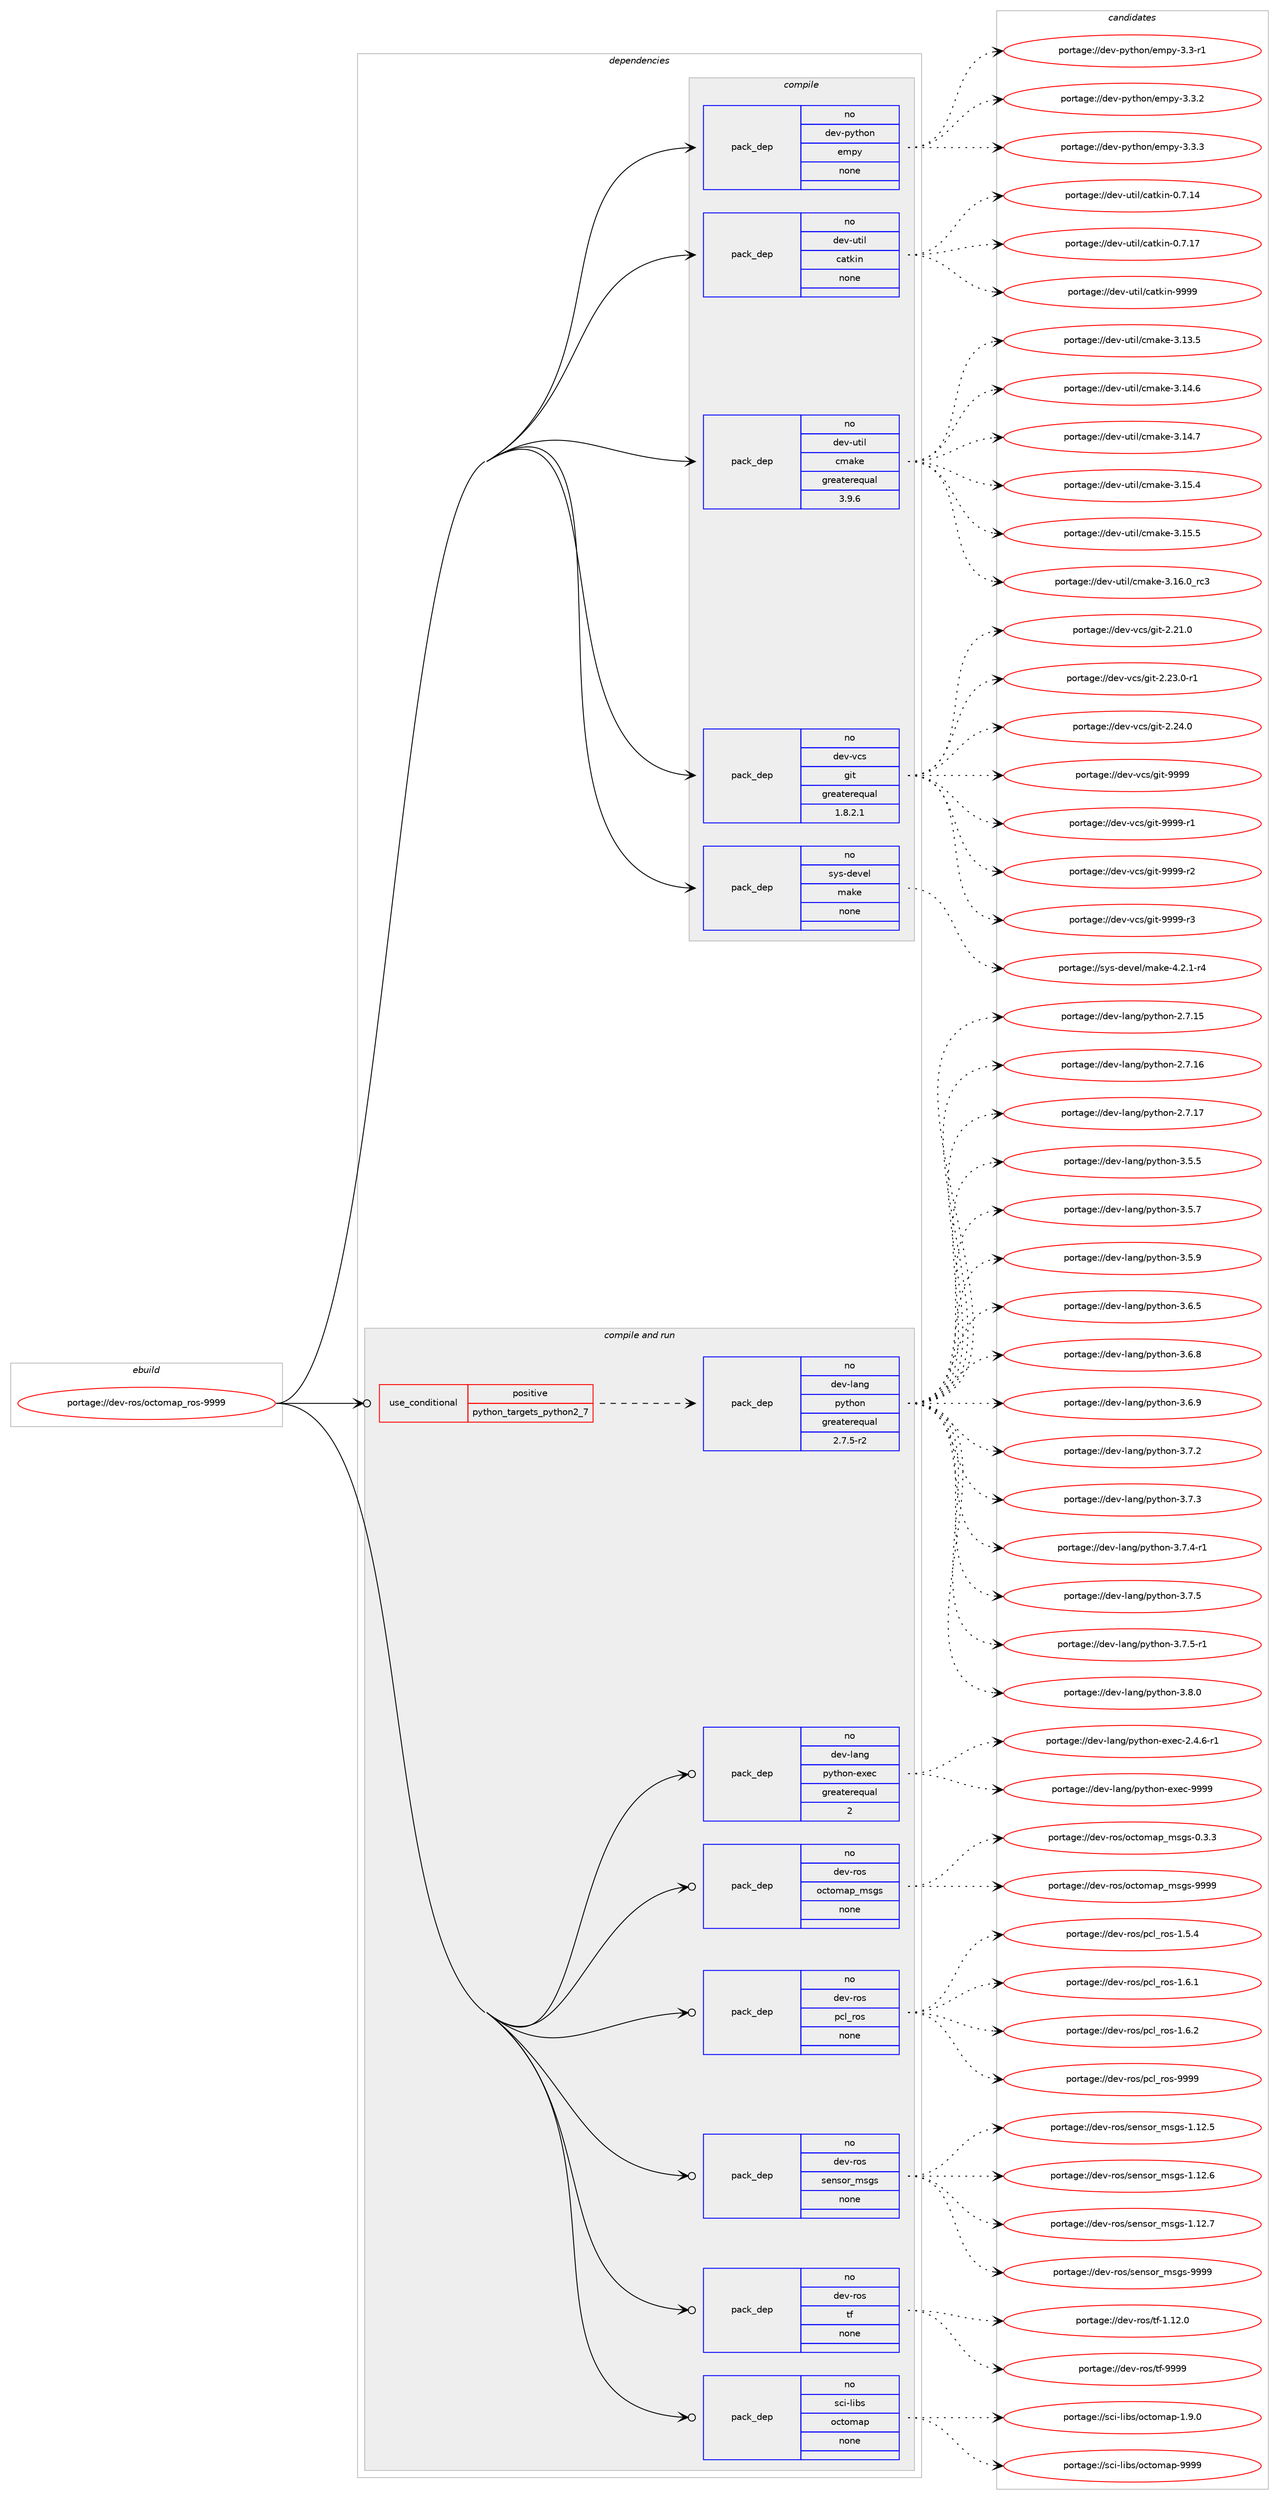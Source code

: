 digraph prolog {

# *************
# Graph options
# *************

newrank=true;
concentrate=true;
compound=true;
graph [rankdir=LR,fontname=Helvetica,fontsize=10,ranksep=1.5];#, ranksep=2.5, nodesep=0.2];
edge  [arrowhead=vee];
node  [fontname=Helvetica,fontsize=10];

# **********
# The ebuild
# **********

subgraph cluster_leftcol {
color=gray;
rank=same;
label=<<i>ebuild</i>>;
id [label="portage://dev-ros/octomap_ros-9999", color=red, width=4, href="../dev-ros/octomap_ros-9999.svg"];
}

# ****************
# The dependencies
# ****************

subgraph cluster_midcol {
color=gray;
label=<<i>dependencies</i>>;
subgraph cluster_compile {
fillcolor="#eeeeee";
style=filled;
label=<<i>compile</i>>;
subgraph pack145655 {
dependency192435 [label=<<TABLE BORDER="0" CELLBORDER="1" CELLSPACING="0" CELLPADDING="4" WIDTH="220"><TR><TD ROWSPAN="6" CELLPADDING="30">pack_dep</TD></TR><TR><TD WIDTH="110">no</TD></TR><TR><TD>dev-python</TD></TR><TR><TD>empy</TD></TR><TR><TD>none</TD></TR><TR><TD></TD></TR></TABLE>>, shape=none, color=blue];
}
id:e -> dependency192435:w [weight=20,style="solid",arrowhead="vee"];
subgraph pack145656 {
dependency192436 [label=<<TABLE BORDER="0" CELLBORDER="1" CELLSPACING="0" CELLPADDING="4" WIDTH="220"><TR><TD ROWSPAN="6" CELLPADDING="30">pack_dep</TD></TR><TR><TD WIDTH="110">no</TD></TR><TR><TD>dev-util</TD></TR><TR><TD>catkin</TD></TR><TR><TD>none</TD></TR><TR><TD></TD></TR></TABLE>>, shape=none, color=blue];
}
id:e -> dependency192436:w [weight=20,style="solid",arrowhead="vee"];
subgraph pack145657 {
dependency192437 [label=<<TABLE BORDER="0" CELLBORDER="1" CELLSPACING="0" CELLPADDING="4" WIDTH="220"><TR><TD ROWSPAN="6" CELLPADDING="30">pack_dep</TD></TR><TR><TD WIDTH="110">no</TD></TR><TR><TD>dev-util</TD></TR><TR><TD>cmake</TD></TR><TR><TD>greaterequal</TD></TR><TR><TD>3.9.6</TD></TR></TABLE>>, shape=none, color=blue];
}
id:e -> dependency192437:w [weight=20,style="solid",arrowhead="vee"];
subgraph pack145658 {
dependency192438 [label=<<TABLE BORDER="0" CELLBORDER="1" CELLSPACING="0" CELLPADDING="4" WIDTH="220"><TR><TD ROWSPAN="6" CELLPADDING="30">pack_dep</TD></TR><TR><TD WIDTH="110">no</TD></TR><TR><TD>dev-vcs</TD></TR><TR><TD>git</TD></TR><TR><TD>greaterequal</TD></TR><TR><TD>1.8.2.1</TD></TR></TABLE>>, shape=none, color=blue];
}
id:e -> dependency192438:w [weight=20,style="solid",arrowhead="vee"];
subgraph pack145659 {
dependency192439 [label=<<TABLE BORDER="0" CELLBORDER="1" CELLSPACING="0" CELLPADDING="4" WIDTH="220"><TR><TD ROWSPAN="6" CELLPADDING="30">pack_dep</TD></TR><TR><TD WIDTH="110">no</TD></TR><TR><TD>sys-devel</TD></TR><TR><TD>make</TD></TR><TR><TD>none</TD></TR><TR><TD></TD></TR></TABLE>>, shape=none, color=blue];
}
id:e -> dependency192439:w [weight=20,style="solid",arrowhead="vee"];
}
subgraph cluster_compileandrun {
fillcolor="#eeeeee";
style=filled;
label=<<i>compile and run</i>>;
subgraph cond43352 {
dependency192440 [label=<<TABLE BORDER="0" CELLBORDER="1" CELLSPACING="0" CELLPADDING="4"><TR><TD ROWSPAN="3" CELLPADDING="10">use_conditional</TD></TR><TR><TD>positive</TD></TR><TR><TD>python_targets_python2_7</TD></TR></TABLE>>, shape=none, color=red];
subgraph pack145660 {
dependency192441 [label=<<TABLE BORDER="0" CELLBORDER="1" CELLSPACING="0" CELLPADDING="4" WIDTH="220"><TR><TD ROWSPAN="6" CELLPADDING="30">pack_dep</TD></TR><TR><TD WIDTH="110">no</TD></TR><TR><TD>dev-lang</TD></TR><TR><TD>python</TD></TR><TR><TD>greaterequal</TD></TR><TR><TD>2.7.5-r2</TD></TR></TABLE>>, shape=none, color=blue];
}
dependency192440:e -> dependency192441:w [weight=20,style="dashed",arrowhead="vee"];
}
id:e -> dependency192440:w [weight=20,style="solid",arrowhead="odotvee"];
subgraph pack145661 {
dependency192442 [label=<<TABLE BORDER="0" CELLBORDER="1" CELLSPACING="0" CELLPADDING="4" WIDTH="220"><TR><TD ROWSPAN="6" CELLPADDING="30">pack_dep</TD></TR><TR><TD WIDTH="110">no</TD></TR><TR><TD>dev-lang</TD></TR><TR><TD>python-exec</TD></TR><TR><TD>greaterequal</TD></TR><TR><TD>2</TD></TR></TABLE>>, shape=none, color=blue];
}
id:e -> dependency192442:w [weight=20,style="solid",arrowhead="odotvee"];
subgraph pack145662 {
dependency192443 [label=<<TABLE BORDER="0" CELLBORDER="1" CELLSPACING="0" CELLPADDING="4" WIDTH="220"><TR><TD ROWSPAN="6" CELLPADDING="30">pack_dep</TD></TR><TR><TD WIDTH="110">no</TD></TR><TR><TD>dev-ros</TD></TR><TR><TD>octomap_msgs</TD></TR><TR><TD>none</TD></TR><TR><TD></TD></TR></TABLE>>, shape=none, color=blue];
}
id:e -> dependency192443:w [weight=20,style="solid",arrowhead="odotvee"];
subgraph pack145663 {
dependency192444 [label=<<TABLE BORDER="0" CELLBORDER="1" CELLSPACING="0" CELLPADDING="4" WIDTH="220"><TR><TD ROWSPAN="6" CELLPADDING="30">pack_dep</TD></TR><TR><TD WIDTH="110">no</TD></TR><TR><TD>dev-ros</TD></TR><TR><TD>pcl_ros</TD></TR><TR><TD>none</TD></TR><TR><TD></TD></TR></TABLE>>, shape=none, color=blue];
}
id:e -> dependency192444:w [weight=20,style="solid",arrowhead="odotvee"];
subgraph pack145664 {
dependency192445 [label=<<TABLE BORDER="0" CELLBORDER="1" CELLSPACING="0" CELLPADDING="4" WIDTH="220"><TR><TD ROWSPAN="6" CELLPADDING="30">pack_dep</TD></TR><TR><TD WIDTH="110">no</TD></TR><TR><TD>dev-ros</TD></TR><TR><TD>sensor_msgs</TD></TR><TR><TD>none</TD></TR><TR><TD></TD></TR></TABLE>>, shape=none, color=blue];
}
id:e -> dependency192445:w [weight=20,style="solid",arrowhead="odotvee"];
subgraph pack145665 {
dependency192446 [label=<<TABLE BORDER="0" CELLBORDER="1" CELLSPACING="0" CELLPADDING="4" WIDTH="220"><TR><TD ROWSPAN="6" CELLPADDING="30">pack_dep</TD></TR><TR><TD WIDTH="110">no</TD></TR><TR><TD>dev-ros</TD></TR><TR><TD>tf</TD></TR><TR><TD>none</TD></TR><TR><TD></TD></TR></TABLE>>, shape=none, color=blue];
}
id:e -> dependency192446:w [weight=20,style="solid",arrowhead="odotvee"];
subgraph pack145666 {
dependency192447 [label=<<TABLE BORDER="0" CELLBORDER="1" CELLSPACING="0" CELLPADDING="4" WIDTH="220"><TR><TD ROWSPAN="6" CELLPADDING="30">pack_dep</TD></TR><TR><TD WIDTH="110">no</TD></TR><TR><TD>sci-libs</TD></TR><TR><TD>octomap</TD></TR><TR><TD>none</TD></TR><TR><TD></TD></TR></TABLE>>, shape=none, color=blue];
}
id:e -> dependency192447:w [weight=20,style="solid",arrowhead="odotvee"];
}
subgraph cluster_run {
fillcolor="#eeeeee";
style=filled;
label=<<i>run</i>>;
}
}

# **************
# The candidates
# **************

subgraph cluster_choices {
rank=same;
color=gray;
label=<<i>candidates</i>>;

subgraph choice145655 {
color=black;
nodesep=1;
choiceportage1001011184511212111610411111047101109112121455146514511449 [label="portage://dev-python/empy-3.3-r1", color=red, width=4,href="../dev-python/empy-3.3-r1.svg"];
choiceportage1001011184511212111610411111047101109112121455146514650 [label="portage://dev-python/empy-3.3.2", color=red, width=4,href="../dev-python/empy-3.3.2.svg"];
choiceportage1001011184511212111610411111047101109112121455146514651 [label="portage://dev-python/empy-3.3.3", color=red, width=4,href="../dev-python/empy-3.3.3.svg"];
dependency192435:e -> choiceportage1001011184511212111610411111047101109112121455146514511449:w [style=dotted,weight="100"];
dependency192435:e -> choiceportage1001011184511212111610411111047101109112121455146514650:w [style=dotted,weight="100"];
dependency192435:e -> choiceportage1001011184511212111610411111047101109112121455146514651:w [style=dotted,weight="100"];
}
subgraph choice145656 {
color=black;
nodesep=1;
choiceportage1001011184511711610510847999711610710511045484655464952 [label="portage://dev-util/catkin-0.7.14", color=red, width=4,href="../dev-util/catkin-0.7.14.svg"];
choiceportage1001011184511711610510847999711610710511045484655464955 [label="portage://dev-util/catkin-0.7.17", color=red, width=4,href="../dev-util/catkin-0.7.17.svg"];
choiceportage100101118451171161051084799971161071051104557575757 [label="portage://dev-util/catkin-9999", color=red, width=4,href="../dev-util/catkin-9999.svg"];
dependency192436:e -> choiceportage1001011184511711610510847999711610710511045484655464952:w [style=dotted,weight="100"];
dependency192436:e -> choiceportage1001011184511711610510847999711610710511045484655464955:w [style=dotted,weight="100"];
dependency192436:e -> choiceportage100101118451171161051084799971161071051104557575757:w [style=dotted,weight="100"];
}
subgraph choice145657 {
color=black;
nodesep=1;
choiceportage1001011184511711610510847991099710710145514649514653 [label="portage://dev-util/cmake-3.13.5", color=red, width=4,href="../dev-util/cmake-3.13.5.svg"];
choiceportage1001011184511711610510847991099710710145514649524654 [label="portage://dev-util/cmake-3.14.6", color=red, width=4,href="../dev-util/cmake-3.14.6.svg"];
choiceportage1001011184511711610510847991099710710145514649524655 [label="portage://dev-util/cmake-3.14.7", color=red, width=4,href="../dev-util/cmake-3.14.7.svg"];
choiceportage1001011184511711610510847991099710710145514649534652 [label="portage://dev-util/cmake-3.15.4", color=red, width=4,href="../dev-util/cmake-3.15.4.svg"];
choiceportage1001011184511711610510847991099710710145514649534653 [label="portage://dev-util/cmake-3.15.5", color=red, width=4,href="../dev-util/cmake-3.15.5.svg"];
choiceportage1001011184511711610510847991099710710145514649544648951149951 [label="portage://dev-util/cmake-3.16.0_rc3", color=red, width=4,href="../dev-util/cmake-3.16.0_rc3.svg"];
dependency192437:e -> choiceportage1001011184511711610510847991099710710145514649514653:w [style=dotted,weight="100"];
dependency192437:e -> choiceportage1001011184511711610510847991099710710145514649524654:w [style=dotted,weight="100"];
dependency192437:e -> choiceportage1001011184511711610510847991099710710145514649524655:w [style=dotted,weight="100"];
dependency192437:e -> choiceportage1001011184511711610510847991099710710145514649534652:w [style=dotted,weight="100"];
dependency192437:e -> choiceportage1001011184511711610510847991099710710145514649534653:w [style=dotted,weight="100"];
dependency192437:e -> choiceportage1001011184511711610510847991099710710145514649544648951149951:w [style=dotted,weight="100"];
}
subgraph choice145658 {
color=black;
nodesep=1;
choiceportage10010111845118991154710310511645504650494648 [label="portage://dev-vcs/git-2.21.0", color=red, width=4,href="../dev-vcs/git-2.21.0.svg"];
choiceportage100101118451189911547103105116455046505146484511449 [label="portage://dev-vcs/git-2.23.0-r1", color=red, width=4,href="../dev-vcs/git-2.23.0-r1.svg"];
choiceportage10010111845118991154710310511645504650524648 [label="portage://dev-vcs/git-2.24.0", color=red, width=4,href="../dev-vcs/git-2.24.0.svg"];
choiceportage1001011184511899115471031051164557575757 [label="portage://dev-vcs/git-9999", color=red, width=4,href="../dev-vcs/git-9999.svg"];
choiceportage10010111845118991154710310511645575757574511449 [label="portage://dev-vcs/git-9999-r1", color=red, width=4,href="../dev-vcs/git-9999-r1.svg"];
choiceportage10010111845118991154710310511645575757574511450 [label="portage://dev-vcs/git-9999-r2", color=red, width=4,href="../dev-vcs/git-9999-r2.svg"];
choiceportage10010111845118991154710310511645575757574511451 [label="portage://dev-vcs/git-9999-r3", color=red, width=4,href="../dev-vcs/git-9999-r3.svg"];
dependency192438:e -> choiceportage10010111845118991154710310511645504650494648:w [style=dotted,weight="100"];
dependency192438:e -> choiceportage100101118451189911547103105116455046505146484511449:w [style=dotted,weight="100"];
dependency192438:e -> choiceportage10010111845118991154710310511645504650524648:w [style=dotted,weight="100"];
dependency192438:e -> choiceportage1001011184511899115471031051164557575757:w [style=dotted,weight="100"];
dependency192438:e -> choiceportage10010111845118991154710310511645575757574511449:w [style=dotted,weight="100"];
dependency192438:e -> choiceportage10010111845118991154710310511645575757574511450:w [style=dotted,weight="100"];
dependency192438:e -> choiceportage10010111845118991154710310511645575757574511451:w [style=dotted,weight="100"];
}
subgraph choice145659 {
color=black;
nodesep=1;
choiceportage1151211154510010111810110847109971071014552465046494511452 [label="portage://sys-devel/make-4.2.1-r4", color=red, width=4,href="../sys-devel/make-4.2.1-r4.svg"];
dependency192439:e -> choiceportage1151211154510010111810110847109971071014552465046494511452:w [style=dotted,weight="100"];
}
subgraph choice145660 {
color=black;
nodesep=1;
choiceportage10010111845108971101034711212111610411111045504655464953 [label="portage://dev-lang/python-2.7.15", color=red, width=4,href="../dev-lang/python-2.7.15.svg"];
choiceportage10010111845108971101034711212111610411111045504655464954 [label="portage://dev-lang/python-2.7.16", color=red, width=4,href="../dev-lang/python-2.7.16.svg"];
choiceportage10010111845108971101034711212111610411111045504655464955 [label="portage://dev-lang/python-2.7.17", color=red, width=4,href="../dev-lang/python-2.7.17.svg"];
choiceportage100101118451089711010347112121116104111110455146534653 [label="portage://dev-lang/python-3.5.5", color=red, width=4,href="../dev-lang/python-3.5.5.svg"];
choiceportage100101118451089711010347112121116104111110455146534655 [label="portage://dev-lang/python-3.5.7", color=red, width=4,href="../dev-lang/python-3.5.7.svg"];
choiceportage100101118451089711010347112121116104111110455146534657 [label="portage://dev-lang/python-3.5.9", color=red, width=4,href="../dev-lang/python-3.5.9.svg"];
choiceportage100101118451089711010347112121116104111110455146544653 [label="portage://dev-lang/python-3.6.5", color=red, width=4,href="../dev-lang/python-3.6.5.svg"];
choiceportage100101118451089711010347112121116104111110455146544656 [label="portage://dev-lang/python-3.6.8", color=red, width=4,href="../dev-lang/python-3.6.8.svg"];
choiceportage100101118451089711010347112121116104111110455146544657 [label="portage://dev-lang/python-3.6.9", color=red, width=4,href="../dev-lang/python-3.6.9.svg"];
choiceportage100101118451089711010347112121116104111110455146554650 [label="portage://dev-lang/python-3.7.2", color=red, width=4,href="../dev-lang/python-3.7.2.svg"];
choiceportage100101118451089711010347112121116104111110455146554651 [label="portage://dev-lang/python-3.7.3", color=red, width=4,href="../dev-lang/python-3.7.3.svg"];
choiceportage1001011184510897110103471121211161041111104551465546524511449 [label="portage://dev-lang/python-3.7.4-r1", color=red, width=4,href="../dev-lang/python-3.7.4-r1.svg"];
choiceportage100101118451089711010347112121116104111110455146554653 [label="portage://dev-lang/python-3.7.5", color=red, width=4,href="../dev-lang/python-3.7.5.svg"];
choiceportage1001011184510897110103471121211161041111104551465546534511449 [label="portage://dev-lang/python-3.7.5-r1", color=red, width=4,href="../dev-lang/python-3.7.5-r1.svg"];
choiceportage100101118451089711010347112121116104111110455146564648 [label="portage://dev-lang/python-3.8.0", color=red, width=4,href="../dev-lang/python-3.8.0.svg"];
dependency192441:e -> choiceportage10010111845108971101034711212111610411111045504655464953:w [style=dotted,weight="100"];
dependency192441:e -> choiceportage10010111845108971101034711212111610411111045504655464954:w [style=dotted,weight="100"];
dependency192441:e -> choiceportage10010111845108971101034711212111610411111045504655464955:w [style=dotted,weight="100"];
dependency192441:e -> choiceportage100101118451089711010347112121116104111110455146534653:w [style=dotted,weight="100"];
dependency192441:e -> choiceportage100101118451089711010347112121116104111110455146534655:w [style=dotted,weight="100"];
dependency192441:e -> choiceportage100101118451089711010347112121116104111110455146534657:w [style=dotted,weight="100"];
dependency192441:e -> choiceportage100101118451089711010347112121116104111110455146544653:w [style=dotted,weight="100"];
dependency192441:e -> choiceportage100101118451089711010347112121116104111110455146544656:w [style=dotted,weight="100"];
dependency192441:e -> choiceportage100101118451089711010347112121116104111110455146544657:w [style=dotted,weight="100"];
dependency192441:e -> choiceportage100101118451089711010347112121116104111110455146554650:w [style=dotted,weight="100"];
dependency192441:e -> choiceportage100101118451089711010347112121116104111110455146554651:w [style=dotted,weight="100"];
dependency192441:e -> choiceportage1001011184510897110103471121211161041111104551465546524511449:w [style=dotted,weight="100"];
dependency192441:e -> choiceportage100101118451089711010347112121116104111110455146554653:w [style=dotted,weight="100"];
dependency192441:e -> choiceportage1001011184510897110103471121211161041111104551465546534511449:w [style=dotted,weight="100"];
dependency192441:e -> choiceportage100101118451089711010347112121116104111110455146564648:w [style=dotted,weight="100"];
}
subgraph choice145661 {
color=black;
nodesep=1;
choiceportage10010111845108971101034711212111610411111045101120101994550465246544511449 [label="portage://dev-lang/python-exec-2.4.6-r1", color=red, width=4,href="../dev-lang/python-exec-2.4.6-r1.svg"];
choiceportage10010111845108971101034711212111610411111045101120101994557575757 [label="portage://dev-lang/python-exec-9999", color=red, width=4,href="../dev-lang/python-exec-9999.svg"];
dependency192442:e -> choiceportage10010111845108971101034711212111610411111045101120101994550465246544511449:w [style=dotted,weight="100"];
dependency192442:e -> choiceportage10010111845108971101034711212111610411111045101120101994557575757:w [style=dotted,weight="100"];
}
subgraph choice145662 {
color=black;
nodesep=1;
choiceportage1001011184511411111547111991161111099711295109115103115454846514651 [label="portage://dev-ros/octomap_msgs-0.3.3", color=red, width=4,href="../dev-ros/octomap_msgs-0.3.3.svg"];
choiceportage10010111845114111115471119911611110997112951091151031154557575757 [label="portage://dev-ros/octomap_msgs-9999", color=red, width=4,href="../dev-ros/octomap_msgs-9999.svg"];
dependency192443:e -> choiceportage1001011184511411111547111991161111099711295109115103115454846514651:w [style=dotted,weight="100"];
dependency192443:e -> choiceportage10010111845114111115471119911611110997112951091151031154557575757:w [style=dotted,weight="100"];
}
subgraph choice145663 {
color=black;
nodesep=1;
choiceportage10010111845114111115471129910895114111115454946534652 [label="portage://dev-ros/pcl_ros-1.5.4", color=red, width=4,href="../dev-ros/pcl_ros-1.5.4.svg"];
choiceportage10010111845114111115471129910895114111115454946544649 [label="portage://dev-ros/pcl_ros-1.6.1", color=red, width=4,href="../dev-ros/pcl_ros-1.6.1.svg"];
choiceportage10010111845114111115471129910895114111115454946544650 [label="portage://dev-ros/pcl_ros-1.6.2", color=red, width=4,href="../dev-ros/pcl_ros-1.6.2.svg"];
choiceportage100101118451141111154711299108951141111154557575757 [label="portage://dev-ros/pcl_ros-9999", color=red, width=4,href="../dev-ros/pcl_ros-9999.svg"];
dependency192444:e -> choiceportage10010111845114111115471129910895114111115454946534652:w [style=dotted,weight="100"];
dependency192444:e -> choiceportage10010111845114111115471129910895114111115454946544649:w [style=dotted,weight="100"];
dependency192444:e -> choiceportage10010111845114111115471129910895114111115454946544650:w [style=dotted,weight="100"];
dependency192444:e -> choiceportage100101118451141111154711299108951141111154557575757:w [style=dotted,weight="100"];
}
subgraph choice145664 {
color=black;
nodesep=1;
choiceportage10010111845114111115471151011101151111149510911510311545494649504653 [label="portage://dev-ros/sensor_msgs-1.12.5", color=red, width=4,href="../dev-ros/sensor_msgs-1.12.5.svg"];
choiceportage10010111845114111115471151011101151111149510911510311545494649504654 [label="portage://dev-ros/sensor_msgs-1.12.6", color=red, width=4,href="../dev-ros/sensor_msgs-1.12.6.svg"];
choiceportage10010111845114111115471151011101151111149510911510311545494649504655 [label="portage://dev-ros/sensor_msgs-1.12.7", color=red, width=4,href="../dev-ros/sensor_msgs-1.12.7.svg"];
choiceportage1001011184511411111547115101110115111114951091151031154557575757 [label="portage://dev-ros/sensor_msgs-9999", color=red, width=4,href="../dev-ros/sensor_msgs-9999.svg"];
dependency192445:e -> choiceportage10010111845114111115471151011101151111149510911510311545494649504653:w [style=dotted,weight="100"];
dependency192445:e -> choiceportage10010111845114111115471151011101151111149510911510311545494649504654:w [style=dotted,weight="100"];
dependency192445:e -> choiceportage10010111845114111115471151011101151111149510911510311545494649504655:w [style=dotted,weight="100"];
dependency192445:e -> choiceportage1001011184511411111547115101110115111114951091151031154557575757:w [style=dotted,weight="100"];
}
subgraph choice145665 {
color=black;
nodesep=1;
choiceportage100101118451141111154711610245494649504648 [label="portage://dev-ros/tf-1.12.0", color=red, width=4,href="../dev-ros/tf-1.12.0.svg"];
choiceportage10010111845114111115471161024557575757 [label="portage://dev-ros/tf-9999", color=red, width=4,href="../dev-ros/tf-9999.svg"];
dependency192446:e -> choiceportage100101118451141111154711610245494649504648:w [style=dotted,weight="100"];
dependency192446:e -> choiceportage10010111845114111115471161024557575757:w [style=dotted,weight="100"];
}
subgraph choice145666 {
color=black;
nodesep=1;
choiceportage115991054510810598115471119911611110997112454946574648 [label="portage://sci-libs/octomap-1.9.0", color=red, width=4,href="../sci-libs/octomap-1.9.0.svg"];
choiceportage1159910545108105981154711199116111109971124557575757 [label="portage://sci-libs/octomap-9999", color=red, width=4,href="../sci-libs/octomap-9999.svg"];
dependency192447:e -> choiceportage115991054510810598115471119911611110997112454946574648:w [style=dotted,weight="100"];
dependency192447:e -> choiceportage1159910545108105981154711199116111109971124557575757:w [style=dotted,weight="100"];
}
}

}
